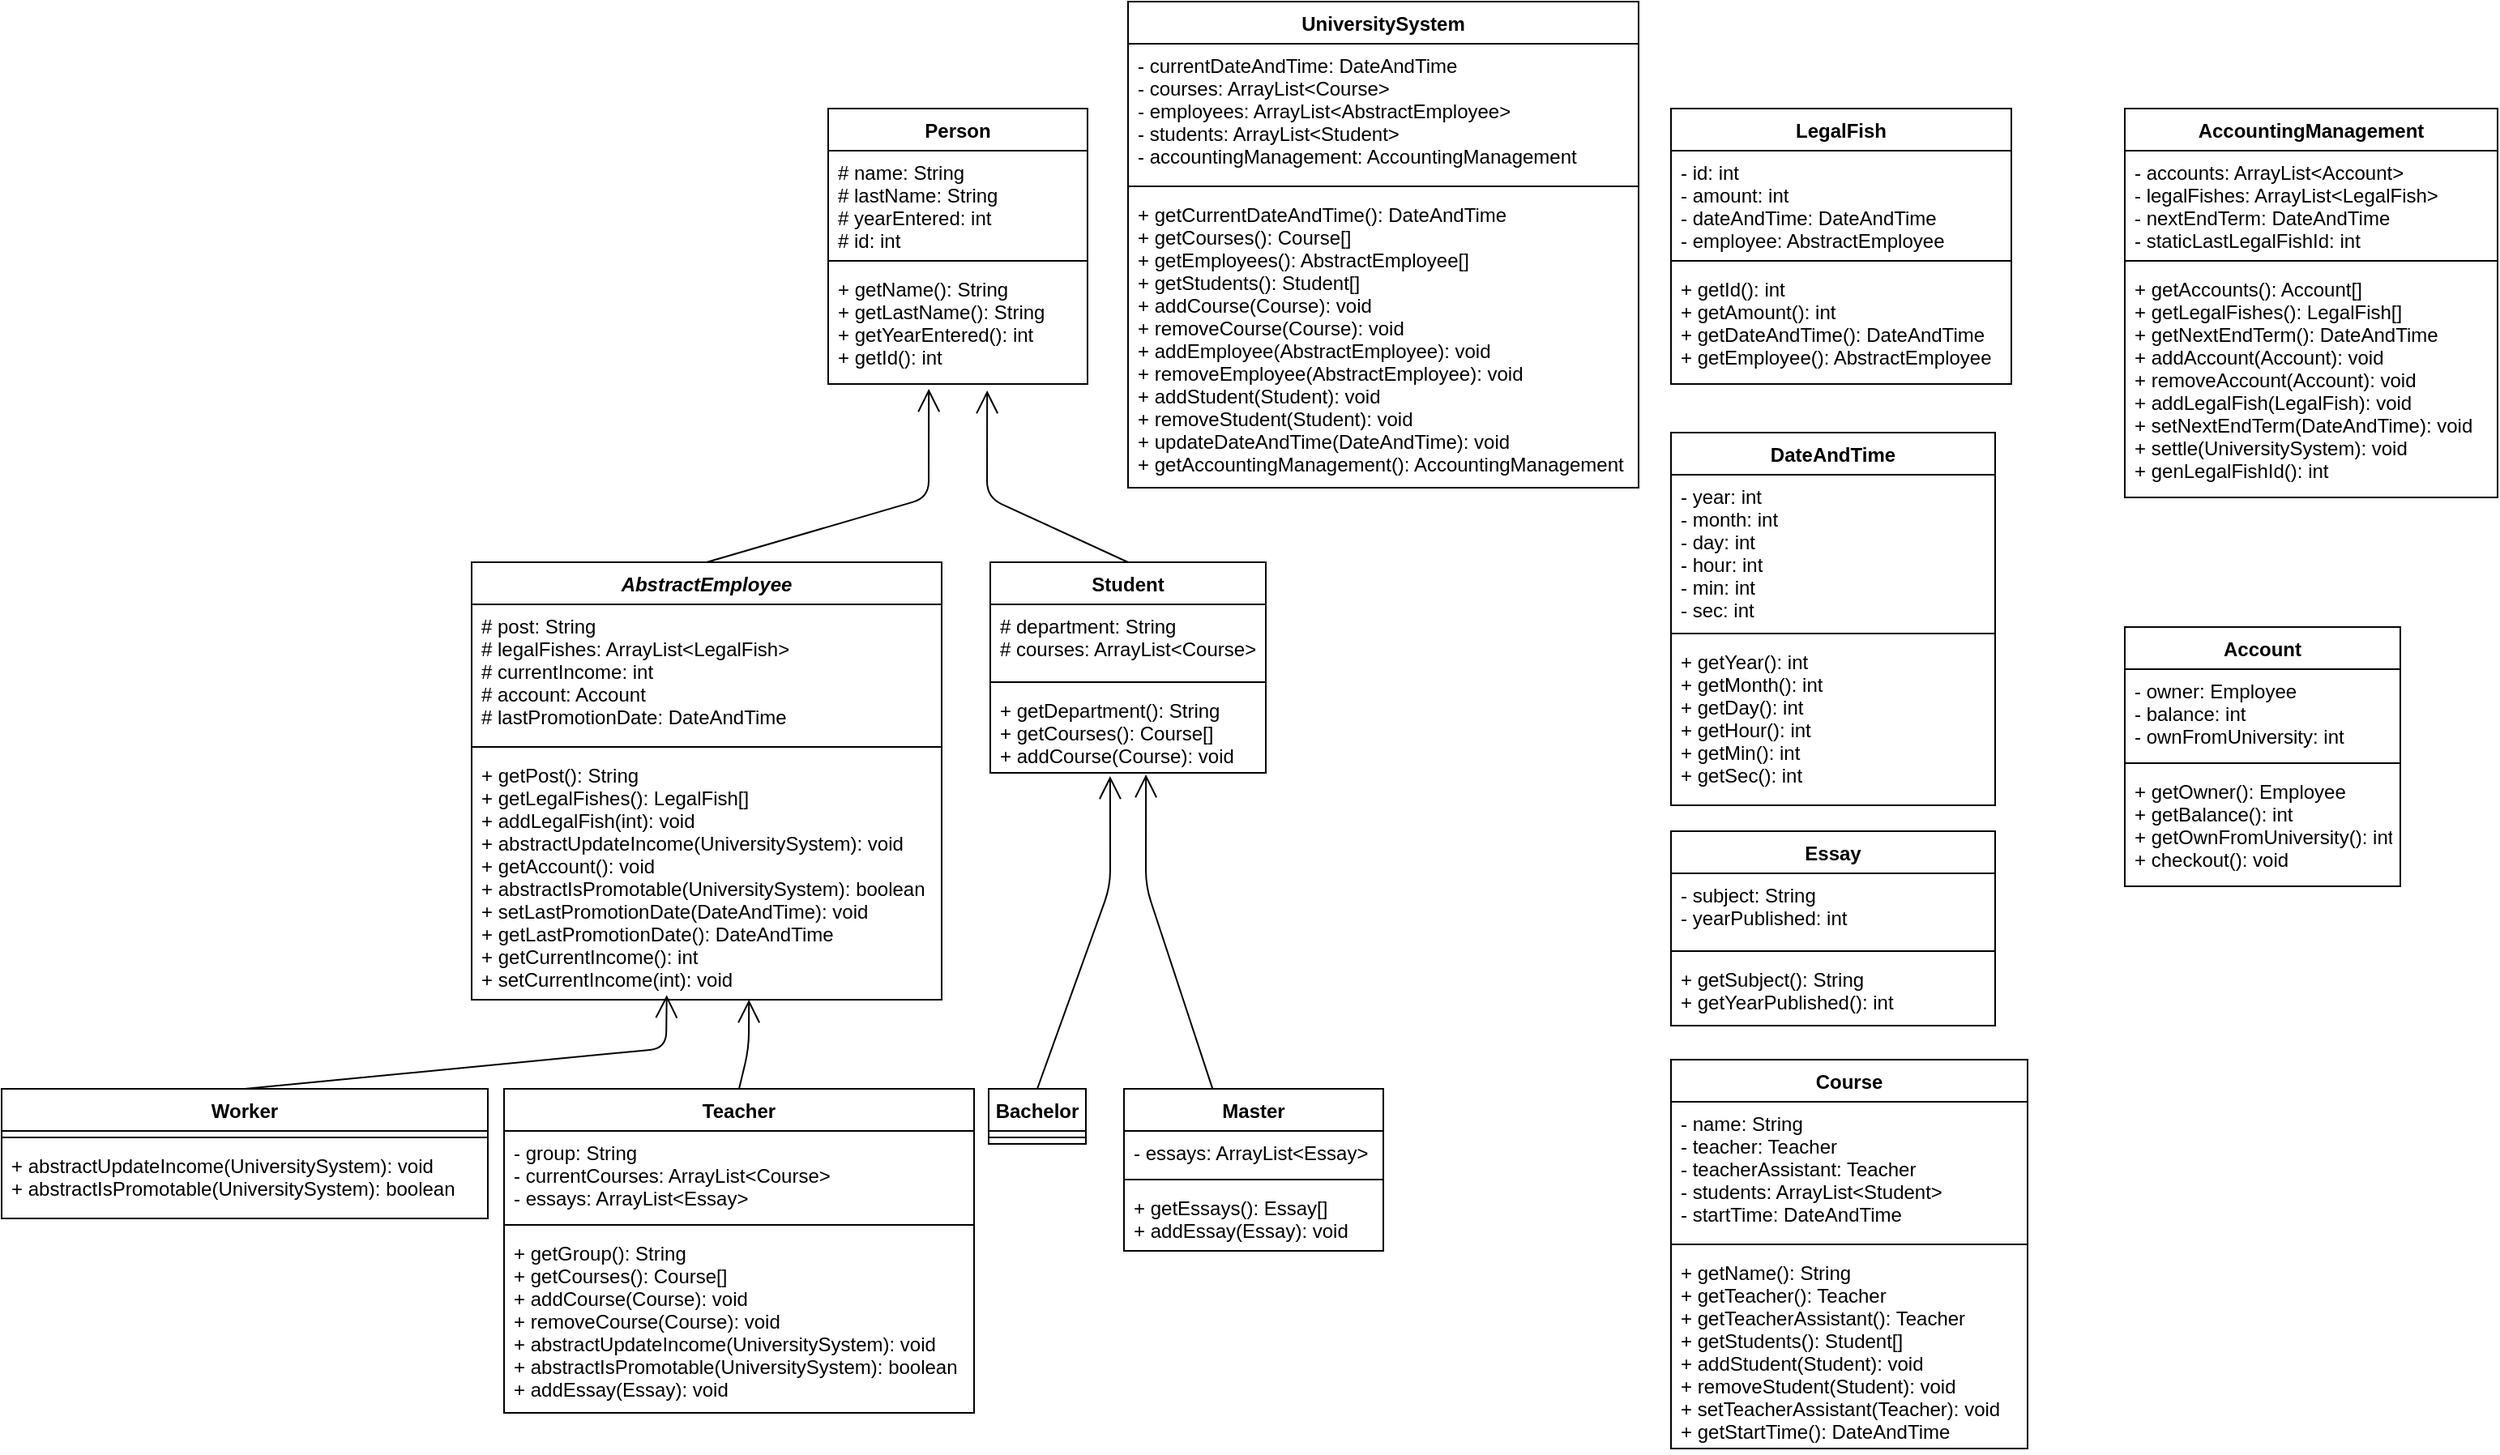 <mxfile version="10.6.7" type="github"><diagram id="4C10vWa8FUBA7duaqchE" name="Page-1"><mxGraphModel dx="1602" dy="164" grid="1" gridSize="10" guides="1" tooltips="1" connect="1" arrows="1" fold="1" page="1" pageScale="1" pageWidth="850" pageHeight="1100" math="0" shadow="0"><root><mxCell id="0"/><mxCell id="1" parent="0"/><mxCell id="0RVlymjfUfocY0a7N7FE-1" value="Person" style="swimlane;fontStyle=1;align=center;verticalAlign=top;childLayout=stackLayout;horizontal=1;startSize=26;horizontalStack=0;resizeParent=1;resizeParentMax=0;resizeLast=0;collapsible=1;marginBottom=0;" parent="1" vertex="1"><mxGeometry x="240" y="80" width="160" height="170" as="geometry"/></mxCell><mxCell id="0RVlymjfUfocY0a7N7FE-2" value="# name: String&#xA;# lastName: String&#xA;# yearEntered: int&#xA;# id: int&#xA;" style="text;strokeColor=none;fillColor=none;align=left;verticalAlign=top;spacingLeft=4;spacingRight=4;overflow=hidden;rotatable=0;points=[[0,0.5],[1,0.5]];portConstraint=eastwest;" parent="0RVlymjfUfocY0a7N7FE-1" vertex="1"><mxGeometry y="26" width="160" height="64" as="geometry"/></mxCell><mxCell id="0RVlymjfUfocY0a7N7FE-3" value="" style="line;strokeWidth=1;fillColor=none;align=left;verticalAlign=middle;spacingTop=-1;spacingLeft=3;spacingRight=3;rotatable=0;labelPosition=right;points=[];portConstraint=eastwest;" parent="0RVlymjfUfocY0a7N7FE-1" vertex="1"><mxGeometry y="90" width="160" height="8" as="geometry"/></mxCell><mxCell id="0RVlymjfUfocY0a7N7FE-4" value="+ getName(): String&#xA;+ getLastName(): String&#xA;+ getYearEntered(): int&#xA;+ getId(): int&#xA;" style="text;strokeColor=none;fillColor=none;align=left;verticalAlign=top;spacingLeft=4;spacingRight=4;overflow=hidden;rotatable=0;points=[[0,0.5],[1,0.5]];portConstraint=eastwest;" parent="0RVlymjfUfocY0a7N7FE-1" vertex="1"><mxGeometry y="98" width="160" height="72" as="geometry"/></mxCell><mxCell id="0RVlymjfUfocY0a7N7FE-7" value="AbstractEmployee" style="swimlane;fontStyle=3;align=center;verticalAlign=top;childLayout=stackLayout;horizontal=1;startSize=26;horizontalStack=0;resizeParent=1;resizeParentMax=0;resizeLast=0;collapsible=1;marginBottom=0;" parent="1" vertex="1"><mxGeometry x="20" y="360" width="290" height="270" as="geometry"/></mxCell><mxCell id="0RVlymjfUfocY0a7N7FE-8" value="# post: String&#xA;# legalFishes: ArrayList&lt;LegalFish&gt;&#xA;# currentIncome: int&#xA;# account: Account&#xA;# lastPromotionDate: DateAndTime&#xA;&#xA;" style="text;strokeColor=none;fillColor=none;align=left;verticalAlign=top;spacingLeft=4;spacingRight=4;overflow=hidden;rotatable=0;points=[[0,0.5],[1,0.5]];portConstraint=eastwest;" parent="0RVlymjfUfocY0a7N7FE-7" vertex="1"><mxGeometry y="26" width="290" height="84" as="geometry"/></mxCell><mxCell id="0RVlymjfUfocY0a7N7FE-9" value="" style="line;strokeWidth=1;fillColor=none;align=left;verticalAlign=middle;spacingTop=-1;spacingLeft=3;spacingRight=3;rotatable=0;labelPosition=right;points=[];portConstraint=eastwest;" parent="0RVlymjfUfocY0a7N7FE-7" vertex="1"><mxGeometry y="110" width="290" height="8" as="geometry"/></mxCell><mxCell id="0RVlymjfUfocY0a7N7FE-10" value="+ getPost(): String&#xA;+ getLegalFishes(): LegalFish[]&#xA;+ addLegalFish(int): void&#xA;+ abstractUpdateIncome(UniversitySystem): void&#xA;+ getAccount(): void&#xA;+ abstractIsPromotable(UniversitySystem): boolean&#xA;+ setLastPromotionDate(DateAndTime): void&#xA;+ getLastPromotionDate(): DateAndTime&#xA;+ getCurrentIncome(): int&#xA;+ setCurrentIncome(int): void&#xA;&#xA;" style="text;strokeColor=none;fillColor=none;align=left;verticalAlign=top;spacingLeft=4;spacingRight=4;overflow=hidden;rotatable=0;points=[[0,0.5],[1,0.5]];portConstraint=eastwest;fontStyle=0" parent="0RVlymjfUfocY0a7N7FE-7" vertex="1"><mxGeometry y="118" width="290" height="152" as="geometry"/></mxCell><mxCell id="0RVlymjfUfocY0a7N7FE-12" value="Student" style="swimlane;fontStyle=1;align=center;verticalAlign=top;childLayout=stackLayout;horizontal=1;startSize=26;horizontalStack=0;resizeParent=1;resizeParentMax=0;resizeLast=0;collapsible=1;marginBottom=0;" parent="1" vertex="1"><mxGeometry x="340" y="360" width="170" height="130" as="geometry"/></mxCell><mxCell id="0RVlymjfUfocY0a7N7FE-13" value="# department: String&#xA;# courses: ArrayList&lt;Course&gt;&#xA;" style="text;strokeColor=none;fillColor=none;align=left;verticalAlign=top;spacingLeft=4;spacingRight=4;overflow=hidden;rotatable=0;points=[[0,0.5],[1,0.5]];portConstraint=eastwest;" parent="0RVlymjfUfocY0a7N7FE-12" vertex="1"><mxGeometry y="26" width="170" height="44" as="geometry"/></mxCell><mxCell id="0RVlymjfUfocY0a7N7FE-14" value="" style="line;strokeWidth=1;fillColor=none;align=left;verticalAlign=middle;spacingTop=-1;spacingLeft=3;spacingRight=3;rotatable=0;labelPosition=right;points=[];portConstraint=eastwest;" parent="0RVlymjfUfocY0a7N7FE-12" vertex="1"><mxGeometry y="70" width="170" height="8" as="geometry"/></mxCell><mxCell id="0RVlymjfUfocY0a7N7FE-15" value="+ getDepartment(): String&#xA;+ getCourses(): Course[]&#xA;+ addCourse(Course): void&#xA;" style="text;strokeColor=none;fillColor=none;align=left;verticalAlign=top;spacingLeft=4;spacingRight=4;overflow=hidden;rotatable=0;points=[[0,0.5],[1,0.5]];portConstraint=eastwest;" parent="0RVlymjfUfocY0a7N7FE-12" vertex="1"><mxGeometry y="78" width="170" height="52" as="geometry"/></mxCell><mxCell id="0RVlymjfUfocY0a7N7FE-21" value="" style="endArrow=open;endFill=1;endSize=12;html=1;entryX=0.415;entryY=0.981;entryDx=0;entryDy=0;entryPerimeter=0;exitX=0.5;exitY=0;exitDx=0;exitDy=0;" parent="1" source="XGUSInUn1SjpLDoeZmk--7" target="0RVlymjfUfocY0a7N7FE-10" edge="1"><mxGeometry width="160" relative="1" as="geometry"><mxPoint x="-10" y="599" as="sourcePoint"/><mxPoint x="240" y="560" as="targetPoint"/><Array as="points"><mxPoint x="140" y="660"/></Array></mxGeometry></mxCell><mxCell id="0RVlymjfUfocY0a7N7FE-23" value="" style="endArrow=open;endFill=1;endSize=12;html=1;entryX=0.388;entryY=1.042;entryDx=0;entryDy=0;entryPerimeter=0;exitX=0.5;exitY=0;exitDx=0;exitDy=0;" parent="1" source="0RVlymjfUfocY0a7N7FE-7" target="0RVlymjfUfocY0a7N7FE-4" edge="1"><mxGeometry width="160" relative="1" as="geometry"><mxPoint x="180" y="310" as="sourcePoint"/><mxPoint x="340" y="310" as="targetPoint"/><Array as="points"><mxPoint x="302" y="320"/></Array></mxGeometry></mxCell><mxCell id="0RVlymjfUfocY0a7N7FE-24" value="" style="endArrow=open;endFill=1;endSize=12;html=1;entryX=0.613;entryY=1.056;entryDx=0;entryDy=0;entryPerimeter=0;exitX=0.5;exitY=0;exitDx=0;exitDy=0;" parent="1" source="0RVlymjfUfocY0a7N7FE-12" target="0RVlymjfUfocY0a7N7FE-4" edge="1"><mxGeometry width="160" relative="1" as="geometry"><mxPoint x="350" y="300" as="sourcePoint"/><mxPoint x="510" y="300" as="targetPoint"/><Array as="points"><mxPoint x="338" y="320"/></Array></mxGeometry></mxCell><mxCell id="0RVlymjfUfocY0a7N7FE-25" value="" style="endArrow=open;endFill=1;endSize=12;html=1;entryX=0.59;entryY=1;entryDx=0;entryDy=0;entryPerimeter=0;exitX=0.5;exitY=0;exitDx=0;exitDy=0;" parent="1" source="0RVlymjfUfocY0a7N7FE-26" target="0RVlymjfUfocY0a7N7FE-10" edge="1"><mxGeometry width="160" relative="1" as="geometry"><mxPoint x="260" y="570" as="sourcePoint"/><mxPoint x="230" y="503" as="targetPoint"/><Array as="points"><mxPoint x="191" y="660"/></Array></mxGeometry></mxCell><mxCell id="0RVlymjfUfocY0a7N7FE-26" value="Teacher" style="swimlane;fontStyle=1;align=center;verticalAlign=top;childLayout=stackLayout;horizontal=1;startSize=26;horizontalStack=0;resizeParent=1;resizeParentMax=0;resizeLast=0;collapsible=1;marginBottom=0;" parent="1" vertex="1"><mxGeometry x="40" y="685" width="290" height="200" as="geometry"/></mxCell><mxCell id="0RVlymjfUfocY0a7N7FE-27" value="- group: String&#xA;- currentCourses: ArrayList&lt;Course&gt;&#xA;- essays: ArrayList&lt;Essay&gt;&#xA;&#xA;" style="text;strokeColor=none;fillColor=none;align=left;verticalAlign=top;spacingLeft=4;spacingRight=4;overflow=hidden;rotatable=0;points=[[0,0.5],[1,0.5]];portConstraint=eastwest;" parent="0RVlymjfUfocY0a7N7FE-26" vertex="1"><mxGeometry y="26" width="290" height="54" as="geometry"/></mxCell><mxCell id="0RVlymjfUfocY0a7N7FE-28" value="" style="line;strokeWidth=1;fillColor=none;align=left;verticalAlign=middle;spacingTop=-1;spacingLeft=3;spacingRight=3;rotatable=0;labelPosition=right;points=[];portConstraint=eastwest;" parent="0RVlymjfUfocY0a7N7FE-26" vertex="1"><mxGeometry y="80" width="290" height="8" as="geometry"/></mxCell><mxCell id="0RVlymjfUfocY0a7N7FE-29" value="+ getGroup(): String&#xA;+ getCourses(): Course[]&#xA;+ addCourse(Course): void&#xA;+ removeCourse(Course): void&#xA;+ abstractUpdateIncome(UniversitySystem): void&#xA;+ abstractIsPromotable(UniversitySystem): boolean&#xA;+ addEssay(Essay): void&#xA;&#xA;&#xA;&#xA;" style="text;strokeColor=none;fillColor=none;align=left;verticalAlign=top;spacingLeft=4;spacingRight=4;overflow=hidden;rotatable=0;points=[[0,0.5],[1,0.5]];portConstraint=eastwest;" parent="0RVlymjfUfocY0a7N7FE-26" vertex="1"><mxGeometry y="88" width="290" height="112" as="geometry"/></mxCell><mxCell id="0RVlymjfUfocY0a7N7FE-35" value="" style="endArrow=open;endFill=1;endSize=12;html=1;entryX=0.435;entryY=1.038;entryDx=0;entryDy=0;entryPerimeter=0;exitX=0.5;exitY=0;exitDx=0;exitDy=0;" parent="1" source="0RVlymjfUfocY0a7N7FE-36" target="0RVlymjfUfocY0a7N7FE-15" edge="1"><mxGeometry width="160" relative="1" as="geometry"><mxPoint x="414" y="599" as="sourcePoint"/><mxPoint x="550" y="560" as="targetPoint"/><Array as="points"><mxPoint x="414" y="560"/></Array></mxGeometry></mxCell><mxCell id="0RVlymjfUfocY0a7N7FE-36" value="Bachelor" style="swimlane;fontStyle=1;align=center;verticalAlign=top;childLayout=stackLayout;horizontal=1;startSize=26;horizontalStack=0;resizeParent=1;resizeParentMax=0;resizeLast=0;collapsible=1;marginBottom=0;" parent="1" vertex="1"><mxGeometry x="339" y="685" width="60" height="34" as="geometry"/></mxCell><mxCell id="0RVlymjfUfocY0a7N7FE-38" value="" style="line;strokeWidth=1;fillColor=none;align=left;verticalAlign=middle;spacingTop=-1;spacingLeft=3;spacingRight=3;rotatable=0;labelPosition=right;points=[];portConstraint=eastwest;" parent="0RVlymjfUfocY0a7N7FE-36" vertex="1"><mxGeometry y="26" width="60" height="8" as="geometry"/></mxCell><mxCell id="0RVlymjfUfocY0a7N7FE-41" value="" style="endArrow=open;endFill=1;endSize=12;html=1;entryX=0.565;entryY=1.019;entryDx=0;entryDy=0;entryPerimeter=0;exitX=0.344;exitY=0.012;exitDx=0;exitDy=0;exitPerimeter=0;" parent="1" source="0RVlymjfUfocY0a7N7FE-42" target="0RVlymjfUfocY0a7N7FE-15" edge="1"><mxGeometry width="160" relative="1" as="geometry"><mxPoint x="480" y="600" as="sourcePoint"/><mxPoint x="440" y="500" as="targetPoint"/><Array as="points"><mxPoint x="436" y="560"/></Array></mxGeometry></mxCell><mxCell id="0RVlymjfUfocY0a7N7FE-42" value="Master" style="swimlane;fontStyle=1;align=center;verticalAlign=top;childLayout=stackLayout;horizontal=1;startSize=26;horizontalStack=0;resizeParent=1;resizeParentMax=0;resizeLast=0;collapsible=1;marginBottom=0;" parent="1" vertex="1"><mxGeometry x="422.5" y="685" width="160" height="100" as="geometry"/></mxCell><mxCell id="0RVlymjfUfocY0a7N7FE-43" value="- essays: ArrayList&lt;Essay&gt;" style="text;strokeColor=none;fillColor=none;align=left;verticalAlign=top;spacingLeft=4;spacingRight=4;overflow=hidden;rotatable=0;points=[[0,0.5],[1,0.5]];portConstraint=eastwest;" parent="0RVlymjfUfocY0a7N7FE-42" vertex="1"><mxGeometry y="26" width="160" height="26" as="geometry"/></mxCell><mxCell id="0RVlymjfUfocY0a7N7FE-44" value="" style="line;strokeWidth=1;fillColor=none;align=left;verticalAlign=middle;spacingTop=-1;spacingLeft=3;spacingRight=3;rotatable=0;labelPosition=right;points=[];portConstraint=eastwest;" parent="0RVlymjfUfocY0a7N7FE-42" vertex="1"><mxGeometry y="52" width="160" height="8" as="geometry"/></mxCell><mxCell id="0RVlymjfUfocY0a7N7FE-45" value="+ getEssays(): Essay[]&#xA;+ addEssay(Essay): void&#xA;" style="text;strokeColor=none;fillColor=none;align=left;verticalAlign=top;spacingLeft=4;spacingRight=4;overflow=hidden;rotatable=0;points=[[0,0.5],[1,0.5]];portConstraint=eastwest;" parent="0RVlymjfUfocY0a7N7FE-42" vertex="1"><mxGeometry y="60" width="160" height="40" as="geometry"/></mxCell><mxCell id="0RVlymjfUfocY0a7N7FE-50" value="LegalFish" style="swimlane;fontStyle=1;align=center;verticalAlign=top;childLayout=stackLayout;horizontal=1;startSize=26;horizontalStack=0;resizeParent=1;resizeParentMax=0;resizeLast=0;collapsible=1;marginBottom=0;" parent="1" vertex="1"><mxGeometry x="760" y="80" width="210" height="170" as="geometry"/></mxCell><mxCell id="0RVlymjfUfocY0a7N7FE-51" value="- id: int&#xA;- amount: int&#xA;- dateAndTime: DateAndTime&#xA;- employee: AbstractEmployee&#xA;&#xA;" style="text;strokeColor=none;fillColor=none;align=left;verticalAlign=top;spacingLeft=4;spacingRight=4;overflow=hidden;rotatable=0;points=[[0,0.5],[1,0.5]];portConstraint=eastwest;" parent="0RVlymjfUfocY0a7N7FE-50" vertex="1"><mxGeometry y="26" width="210" height="64" as="geometry"/></mxCell><mxCell id="0RVlymjfUfocY0a7N7FE-52" value="" style="line;strokeWidth=1;fillColor=none;align=left;verticalAlign=middle;spacingTop=-1;spacingLeft=3;spacingRight=3;rotatable=0;labelPosition=right;points=[];portConstraint=eastwest;" parent="0RVlymjfUfocY0a7N7FE-50" vertex="1"><mxGeometry y="90" width="210" height="8" as="geometry"/></mxCell><mxCell id="0RVlymjfUfocY0a7N7FE-53" value="+ getId(): int&#xA;+ getAmount(): int&#xA;+ getDateAndTime(): DateAndTime&#xA;+ getEmployee(): AbstractEmployee&#xA;" style="text;strokeColor=none;fillColor=none;align=left;verticalAlign=top;spacingLeft=4;spacingRight=4;overflow=hidden;rotatable=0;points=[[0,0.5],[1,0.5]];portConstraint=eastwest;" parent="0RVlymjfUfocY0a7N7FE-50" vertex="1"><mxGeometry y="98" width="210" height="72" as="geometry"/></mxCell><mxCell id="0RVlymjfUfocY0a7N7FE-55" value="DateAndTime" style="swimlane;fontStyle=1;align=center;verticalAlign=top;childLayout=stackLayout;horizontal=1;startSize=26;horizontalStack=0;resizeParent=1;resizeParentMax=0;resizeLast=0;collapsible=1;marginBottom=0;" parent="1" vertex="1"><mxGeometry x="760" y="280" width="200" height="230" as="geometry"/></mxCell><mxCell id="0RVlymjfUfocY0a7N7FE-56" value="- year: int&#xA;- month: int&#xA;- day: int&#xA;- hour: int&#xA;- min: int&#xA;- sec: int&#xA;" style="text;strokeColor=none;fillColor=none;align=left;verticalAlign=top;spacingLeft=4;spacingRight=4;overflow=hidden;rotatable=0;points=[[0,0.5],[1,0.5]];portConstraint=eastwest;" parent="0RVlymjfUfocY0a7N7FE-55" vertex="1"><mxGeometry y="26" width="200" height="94" as="geometry"/></mxCell><mxCell id="0RVlymjfUfocY0a7N7FE-57" value="" style="line;strokeWidth=1;fillColor=none;align=left;verticalAlign=middle;spacingTop=-1;spacingLeft=3;spacingRight=3;rotatable=0;labelPosition=right;points=[];portConstraint=eastwest;" parent="0RVlymjfUfocY0a7N7FE-55" vertex="1"><mxGeometry y="120" width="200" height="8" as="geometry"/></mxCell><mxCell id="0RVlymjfUfocY0a7N7FE-58" value="+ getYear(): int&#xA;+ getMonth(): int&#xA;+ getDay(): int&#xA;+ getHour(): int&#xA;+ getMin(): int&#xA;+ getSec(): int&#xA;" style="text;strokeColor=none;fillColor=none;align=left;verticalAlign=top;spacingLeft=4;spacingRight=4;overflow=hidden;rotatable=0;points=[[0,0.5],[1,0.5]];portConstraint=eastwest;" parent="0RVlymjfUfocY0a7N7FE-55" vertex="1"><mxGeometry y="128" width="200" height="102" as="geometry"/></mxCell><mxCell id="0RVlymjfUfocY0a7N7FE-59" value="Essay" style="swimlane;fontStyle=1;align=center;verticalAlign=top;childLayout=stackLayout;horizontal=1;startSize=26;horizontalStack=0;resizeParent=1;resizeParentMax=0;resizeLast=0;collapsible=1;marginBottom=0;" parent="1" vertex="1"><mxGeometry x="760" y="526" width="200" height="120" as="geometry"/></mxCell><mxCell id="0RVlymjfUfocY0a7N7FE-60" value="- subject: String&#xA;- yearPublished: int&#xA;" style="text;strokeColor=none;fillColor=none;align=left;verticalAlign=top;spacingLeft=4;spacingRight=4;overflow=hidden;rotatable=0;points=[[0,0.5],[1,0.5]];portConstraint=eastwest;" parent="0RVlymjfUfocY0a7N7FE-59" vertex="1"><mxGeometry y="26" width="200" height="44" as="geometry"/></mxCell><mxCell id="0RVlymjfUfocY0a7N7FE-61" value="" style="line;strokeWidth=1;fillColor=none;align=left;verticalAlign=middle;spacingTop=-1;spacingLeft=3;spacingRight=3;rotatable=0;labelPosition=right;points=[];portConstraint=eastwest;" parent="0RVlymjfUfocY0a7N7FE-59" vertex="1"><mxGeometry y="70" width="200" height="8" as="geometry"/></mxCell><mxCell id="0RVlymjfUfocY0a7N7FE-62" value="+ getSubject(): String&#xA;+ getYearPublished(): int&#xA;" style="text;strokeColor=none;fillColor=none;align=left;verticalAlign=top;spacingLeft=4;spacingRight=4;overflow=hidden;rotatable=0;points=[[0,0.5],[1,0.5]];portConstraint=eastwest;" parent="0RVlymjfUfocY0a7N7FE-59" vertex="1"><mxGeometry y="78" width="200" height="42" as="geometry"/></mxCell><mxCell id="0RVlymjfUfocY0a7N7FE-63" value="Course" style="swimlane;fontStyle=1;align=center;verticalAlign=top;childLayout=stackLayout;horizontal=1;startSize=26;horizontalStack=0;resizeParent=1;resizeParentMax=0;resizeLast=0;collapsible=1;marginBottom=0;" parent="1" vertex="1"><mxGeometry x="760" y="667" width="220" height="240" as="geometry"/></mxCell><mxCell id="0RVlymjfUfocY0a7N7FE-64" value="- name: String&#xA;- teacher: Teacher&#xA;- teacherAssistant: Teacher&#xA;- students: ArrayList&lt;Student&gt;&#xA;- startTime: DateAndTime&#xA;" style="text;strokeColor=none;fillColor=none;align=left;verticalAlign=top;spacingLeft=4;spacingRight=4;overflow=hidden;rotatable=0;points=[[0,0.5],[1,0.5]];portConstraint=eastwest;" parent="0RVlymjfUfocY0a7N7FE-63" vertex="1"><mxGeometry y="26" width="220" height="84" as="geometry"/></mxCell><mxCell id="0RVlymjfUfocY0a7N7FE-65" value="" style="line;strokeWidth=1;fillColor=none;align=left;verticalAlign=middle;spacingTop=-1;spacingLeft=3;spacingRight=3;rotatable=0;labelPosition=right;points=[];portConstraint=eastwest;" parent="0RVlymjfUfocY0a7N7FE-63" vertex="1"><mxGeometry y="110" width="220" height="8" as="geometry"/></mxCell><mxCell id="0RVlymjfUfocY0a7N7FE-66" value="+ getName(): String&#xA;+ getTeacher(): Teacher&#xA;+ getTeacherAssistant(): Teacher&#xA;+ getStudents(): Student[]&#xA;+ addStudent(Student): void&#xA;+ removeStudent(Student): void&#xA;+ setTeacherAssistant(Teacher): void&#xA;+ getStartTime(): DateAndTime&#xA;" style="text;strokeColor=none;fillColor=none;align=left;verticalAlign=top;spacingLeft=4;spacingRight=4;overflow=hidden;rotatable=0;points=[[0,0.5],[1,0.5]];portConstraint=eastwest;" parent="0RVlymjfUfocY0a7N7FE-63" vertex="1"><mxGeometry y="118" width="220" height="122" as="geometry"/></mxCell><mxCell id="0RVlymjfUfocY0a7N7FE-67" value="UniversitySystem" style="swimlane;fontStyle=1;align=center;verticalAlign=top;childLayout=stackLayout;horizontal=1;startSize=26;horizontalStack=0;resizeParent=1;resizeParentMax=0;resizeLast=0;collapsible=1;marginBottom=0;" parent="1" vertex="1"><mxGeometry x="425" y="14" width="315" height="300" as="geometry"/></mxCell><mxCell id="0RVlymjfUfocY0a7N7FE-68" value="- currentDateAndTime: DateAndTime&#xA;- courses: ArrayList&lt;Course&gt;&#xA;- employees: ArrayList&lt;AbstractEmployee&gt;&#xA;- students: ArrayList&lt;Student&gt;&#xA;- accountingManagement: AccountingManagement&#xA;" style="text;strokeColor=none;fillColor=none;align=left;verticalAlign=top;spacingLeft=4;spacingRight=4;overflow=hidden;rotatable=0;points=[[0,0.5],[1,0.5]];portConstraint=eastwest;" parent="0RVlymjfUfocY0a7N7FE-67" vertex="1"><mxGeometry y="26" width="315" height="84" as="geometry"/></mxCell><mxCell id="0RVlymjfUfocY0a7N7FE-69" value="" style="line;strokeWidth=1;fillColor=none;align=left;verticalAlign=middle;spacingTop=-1;spacingLeft=3;spacingRight=3;rotatable=0;labelPosition=right;points=[];portConstraint=eastwest;" parent="0RVlymjfUfocY0a7N7FE-67" vertex="1"><mxGeometry y="110" width="315" height="8" as="geometry"/></mxCell><mxCell id="0RVlymjfUfocY0a7N7FE-70" value="+ getCurrentDateAndTime(): DateAndTime&#xA;+ getCourses(): Course[]&#xA;+ getEmployees(): AbstractEmployee[]&#xA;+ getStudents(): Student[]&#xA;+ addCourse(Course): void&#xA;+ removeCourse(Course): void&#xA;+ addEmployee(AbstractEmployee): void&#xA;+ removeEmployee(AbstractEmployee): void&#xA;+ addStudent(Student): void&#xA;+ removeStudent(Student): void&#xA;+ updateDateAndTime(DateAndTime): void&#xA;+ getAccountingManagement(): AccountingManagement&#xA;" style="text;strokeColor=none;fillColor=none;align=left;verticalAlign=top;spacingLeft=4;spacingRight=4;overflow=hidden;rotatable=0;points=[[0,0.5],[1,0.5]];portConstraint=eastwest;" parent="0RVlymjfUfocY0a7N7FE-67" vertex="1"><mxGeometry y="118" width="315" height="182" as="geometry"/></mxCell><mxCell id="XGUSInUn1SjpLDoeZmk--7" value="Worker" style="swimlane;fontStyle=1;align=center;verticalAlign=top;childLayout=stackLayout;horizontal=1;startSize=26;horizontalStack=0;resizeParent=1;resizeParentMax=0;resizeLast=0;collapsible=1;marginBottom=0;" parent="1" vertex="1"><mxGeometry x="-270" y="685" width="300" height="80" as="geometry"/></mxCell><mxCell id="XGUSInUn1SjpLDoeZmk--9" value="" style="line;strokeWidth=1;fillColor=none;align=left;verticalAlign=middle;spacingTop=-1;spacingLeft=3;spacingRight=3;rotatable=0;labelPosition=right;points=[];portConstraint=eastwest;" parent="XGUSInUn1SjpLDoeZmk--7" vertex="1"><mxGeometry y="26" width="300" height="8" as="geometry"/></mxCell><mxCell id="XGUSInUn1SjpLDoeZmk--10" value="+ abstractUpdateIncome(UniversitySystem): void&#xA;+ abstractIsPromotable(UniversitySystem): boolean&#xA;" style="text;strokeColor=none;fillColor=none;align=left;verticalAlign=top;spacingLeft=4;spacingRight=4;overflow=hidden;rotatable=0;points=[[0,0.5],[1,0.5]];portConstraint=eastwest;" parent="XGUSInUn1SjpLDoeZmk--7" vertex="1"><mxGeometry y="34" width="300" height="46" as="geometry"/></mxCell><mxCell id="XGUSInUn1SjpLDoeZmk--12" value="AccountingManagement" style="swimlane;fontStyle=1;align=center;verticalAlign=top;childLayout=stackLayout;horizontal=1;startSize=26;horizontalStack=0;resizeParent=1;resizeParentMax=0;resizeLast=0;collapsible=1;marginBottom=0;" parent="1" vertex="1"><mxGeometry x="1040" y="80" width="230" height="240" as="geometry"/></mxCell><mxCell id="XGUSInUn1SjpLDoeZmk--13" value="- accounts: ArrayList&lt;Account&gt;&#xA;- legalFishes: ArrayList&lt;LegalFish&gt;&#xA;- nextEndTerm: DateAndTime&#xA;- staticLastLegalFishId: int&#xA;&#xA;" style="text;strokeColor=none;fillColor=none;align=left;verticalAlign=top;spacingLeft=4;spacingRight=4;overflow=hidden;rotatable=0;points=[[0,0.5],[1,0.5]];portConstraint=eastwest;" parent="XGUSInUn1SjpLDoeZmk--12" vertex="1"><mxGeometry y="26" width="230" height="64" as="geometry"/></mxCell><mxCell id="XGUSInUn1SjpLDoeZmk--14" value="" style="line;strokeWidth=1;fillColor=none;align=left;verticalAlign=middle;spacingTop=-1;spacingLeft=3;spacingRight=3;rotatable=0;labelPosition=right;points=[];portConstraint=eastwest;" parent="XGUSInUn1SjpLDoeZmk--12" vertex="1"><mxGeometry y="90" width="230" height="8" as="geometry"/></mxCell><mxCell id="XGUSInUn1SjpLDoeZmk--15" value="+ getAccounts(): Account[]&#xA;+ getLegalFishes(): LegalFish[]&#xA;+ getNextEndTerm(): DateAndTime&#xA;+ addAccount(Account): void&#xA;+ removeAccount(Account): void&#xA;+ addLegalFish(LegalFish): void&#xA;+ setNextEndTerm(DateAndTime): void&#xA;+ settle(UniversitySystem): void&#xA;+ genLegalFishId(): int&#xA;" style="text;strokeColor=none;fillColor=none;align=left;verticalAlign=top;spacingLeft=4;spacingRight=4;overflow=hidden;rotatable=0;points=[[0,0.5],[1,0.5]];portConstraint=eastwest;" parent="XGUSInUn1SjpLDoeZmk--12" vertex="1"><mxGeometry y="98" width="230" height="142" as="geometry"/></mxCell><mxCell id="XGUSInUn1SjpLDoeZmk--16" value="Account" style="swimlane;fontStyle=1;align=center;verticalAlign=top;childLayout=stackLayout;horizontal=1;startSize=26;horizontalStack=0;resizeParent=1;resizeParentMax=0;resizeLast=0;collapsible=1;marginBottom=0;" parent="1" vertex="1"><mxGeometry x="1040" y="400" width="170" height="160" as="geometry"/></mxCell><mxCell id="XGUSInUn1SjpLDoeZmk--17" value="- owner: Employee&#xA;- balance: int&#xA;- ownFromUniversity: int&#xA;" style="text;strokeColor=none;fillColor=none;align=left;verticalAlign=top;spacingLeft=4;spacingRight=4;overflow=hidden;rotatable=0;points=[[0,0.5],[1,0.5]];portConstraint=eastwest;" parent="XGUSInUn1SjpLDoeZmk--16" vertex="1"><mxGeometry y="26" width="170" height="54" as="geometry"/></mxCell><mxCell id="XGUSInUn1SjpLDoeZmk--18" value="" style="line;strokeWidth=1;fillColor=none;align=left;verticalAlign=middle;spacingTop=-1;spacingLeft=3;spacingRight=3;rotatable=0;labelPosition=right;points=[];portConstraint=eastwest;" parent="XGUSInUn1SjpLDoeZmk--16" vertex="1"><mxGeometry y="80" width="170" height="8" as="geometry"/></mxCell><mxCell id="XGUSInUn1SjpLDoeZmk--19" value="+ getOwner(): Employee&#xA;+ getBalance(): int&#xA;+ getOwnFromUniversity(): int&#xA;+ checkout(): void" style="text;strokeColor=none;fillColor=none;align=left;verticalAlign=top;spacingLeft=4;spacingRight=4;overflow=hidden;rotatable=0;points=[[0,0.5],[1,0.5]];portConstraint=eastwest;" parent="XGUSInUn1SjpLDoeZmk--16" vertex="1"><mxGeometry y="88" width="170" height="72" as="geometry"/></mxCell></root></mxGraphModel></diagram></mxfile>